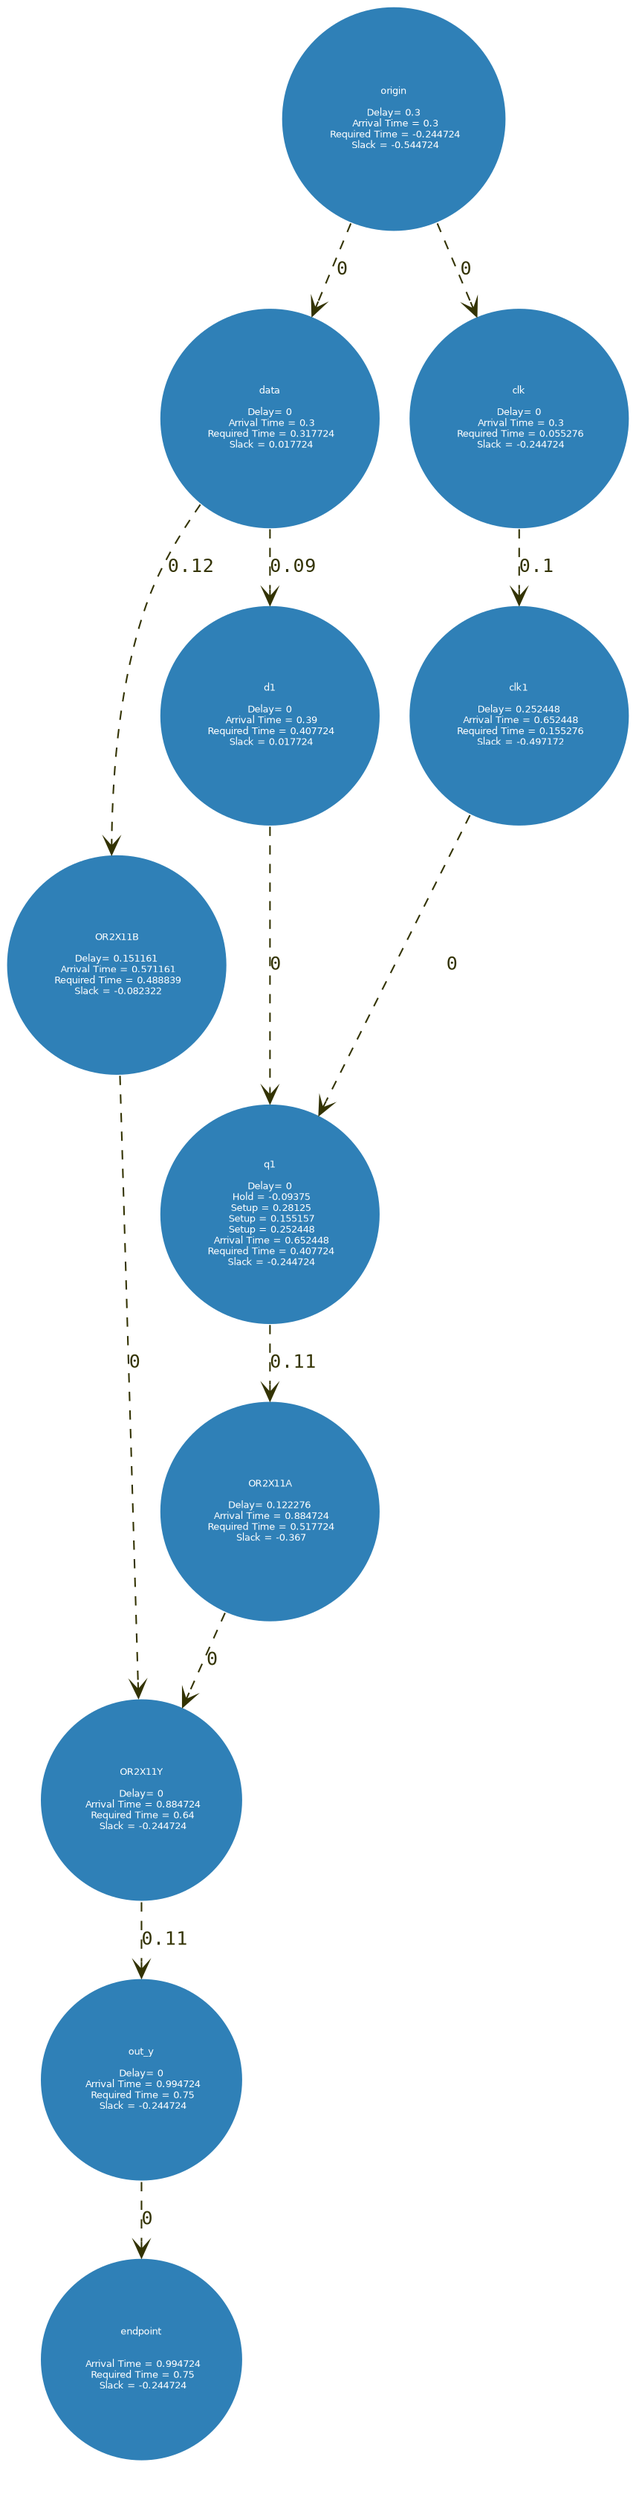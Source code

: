 // Graph
digraph {
	graph [bgcolor="#ffffff" fontcolor=white fontsize=12 label="Graph"]
	node [color=white fillcolor="#2F80B7" fontcolor=white fontname=Helvetica fontsize=6 radius=2 shape=circle style=filled]
	edge [arrowhead=open color="#33333" fontcolor="#33333" fontname=Courier fontsize=12 style=dashed]
	origin [label="origin

Delay= 0.3
 Arrival Time = 0.3
 Required Time = -0.244724
 Slack = -0.544724"]
	data [label="data

Delay= 0
 Arrival Time = 0.3
 Required Time = 0.317724
 Slack = 0.017724"]
	OR2X11B [label="OR2X11B

Delay= 0.151161
 Arrival Time = 0.571161
 Required Time = 0.488839
 Slack = -0.082322"]
	d1 [label="d1

Delay= 0
 Arrival Time = 0.39
 Required Time = 0.407724
 Slack = 0.017724"]
	clk [label="clk

Delay= 0
 Arrival Time = 0.3
 Required Time = 0.055276
 Slack = -0.244724"]
	clk1 [label="clk1

Delay= 0.252448
 Arrival Time = 0.652448
 Required Time = 0.155276
 Slack = -0.497172"]
	q1 [label="q1

Delay= 0
 Hold = -0.09375
 Setup = 0.28125
 Setup = 0.155157
 Setup = 0.252448
 Arrival Time = 0.652448
 Required Time = 0.407724
 Slack = -0.244724"]
	OR2X11A [label="OR2X11A

Delay= 0.122276
 Arrival Time = 0.884724
 Required Time = 0.517724
 Slack = -0.367"]
	OR2X11Y [label="OR2X11Y

Delay= 0
 Arrival Time = 0.884724
 Required Time = 0.64
 Slack = -0.244724"]
	out_y [label="out_y

Delay= 0
 Arrival Time = 0.994724
 Required Time = 0.75
 Slack = -0.244724"]
	endpoint [label="endpoint


 Arrival Time = 0.994724
 Required Time = 0.75
 Slack = -0.244724"]
		origin -> data [label=0]
		origin -> clk [label=0]
		q1 -> OR2X11A [label=0.11]
		clk -> clk1 [label=0.1]
		OR2X11Y -> out_y [label=0.11]
		OR2X11B -> OR2X11Y [label=0]
		OR2X11A -> OR2X11Y [label=0]
		clk1 -> q1 [label=0]
		data -> OR2X11B [label=0.12]
		data -> d1 [label=0.09]
		out_y -> endpoint [label=0]
		d1 -> q1 [label=0]
}
